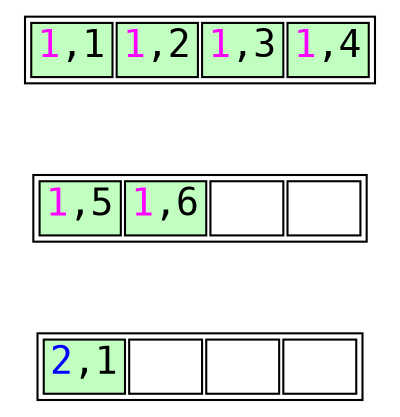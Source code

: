 // Example B-Tree graph
//
// Breadth-first order
//
// Start from root, go left to right
//
// Workflow:
//
// $ dot -T svg btree.dot -o btree.svg;

digraph nbtree {
graph [fontname = "monospace"];
node [shape = none,height=.1,fontname = "monospace",fontsize=18];
// Level 0 (leaf level)
leafnode_2[ label=<<table width="140">
                    <tr>
                        <td bgcolor='darkseagreen1' port="t2" width="35"><font color="magenta">1</font>,1</td>
                        <td bgcolor='darkseagreen1' port="t3" width="35"><font color="magenta">1</font>,2</td>
                        <td bgcolor='darkseagreen1' port="t4" width="35"><font color="magenta">1</font>,3</td>
                        <td bgcolor='darkseagreen1' port="t4" width="35"><font color="magenta">1</font>,4</td>
                    </tr>
                </table>
               >
        ];
edge[style=invis];
"leafnode_2" -> "leafnode_3"
leafnode_3[ label=<<table width="140">
                    <tr>
                        <td bgcolor='darkseagreen1' port="t4" width="35"><font color="magenta">1</font>,5</td>
                        <td bgcolor='darkseagreen1' port="t4" width="35"><font color="magenta">1</font>,6</td>
                        <td bgcolor='white' port="t3" width="35"></td>
                        <td bgcolor='white' port="t3" width="35"></td>
                    </tr>
                </table>
               >
        ];
edge[style=invis];
"leafnode_3" -> "leafnode_4"
leafnode_4[ label=<<table width="140">
                    <tr>
                        <td bgcolor='darkseagreen1' port="t4" width="35"><font color="blue">2</font>,1</td>
                        <td bgcolor='white' port="t3" width="35"></td>
                        <td bgcolor='white' port="t3" width="35"></td>
                        <td bgcolor='white' port="t3" width="35"></td>
                    </tr>
                </table>
               >
        ];
//Force alignment from root to internal to leaf levels:
//edge[style=invis];
//"rootnode":d1 -> "leafnode_2":t2
}
